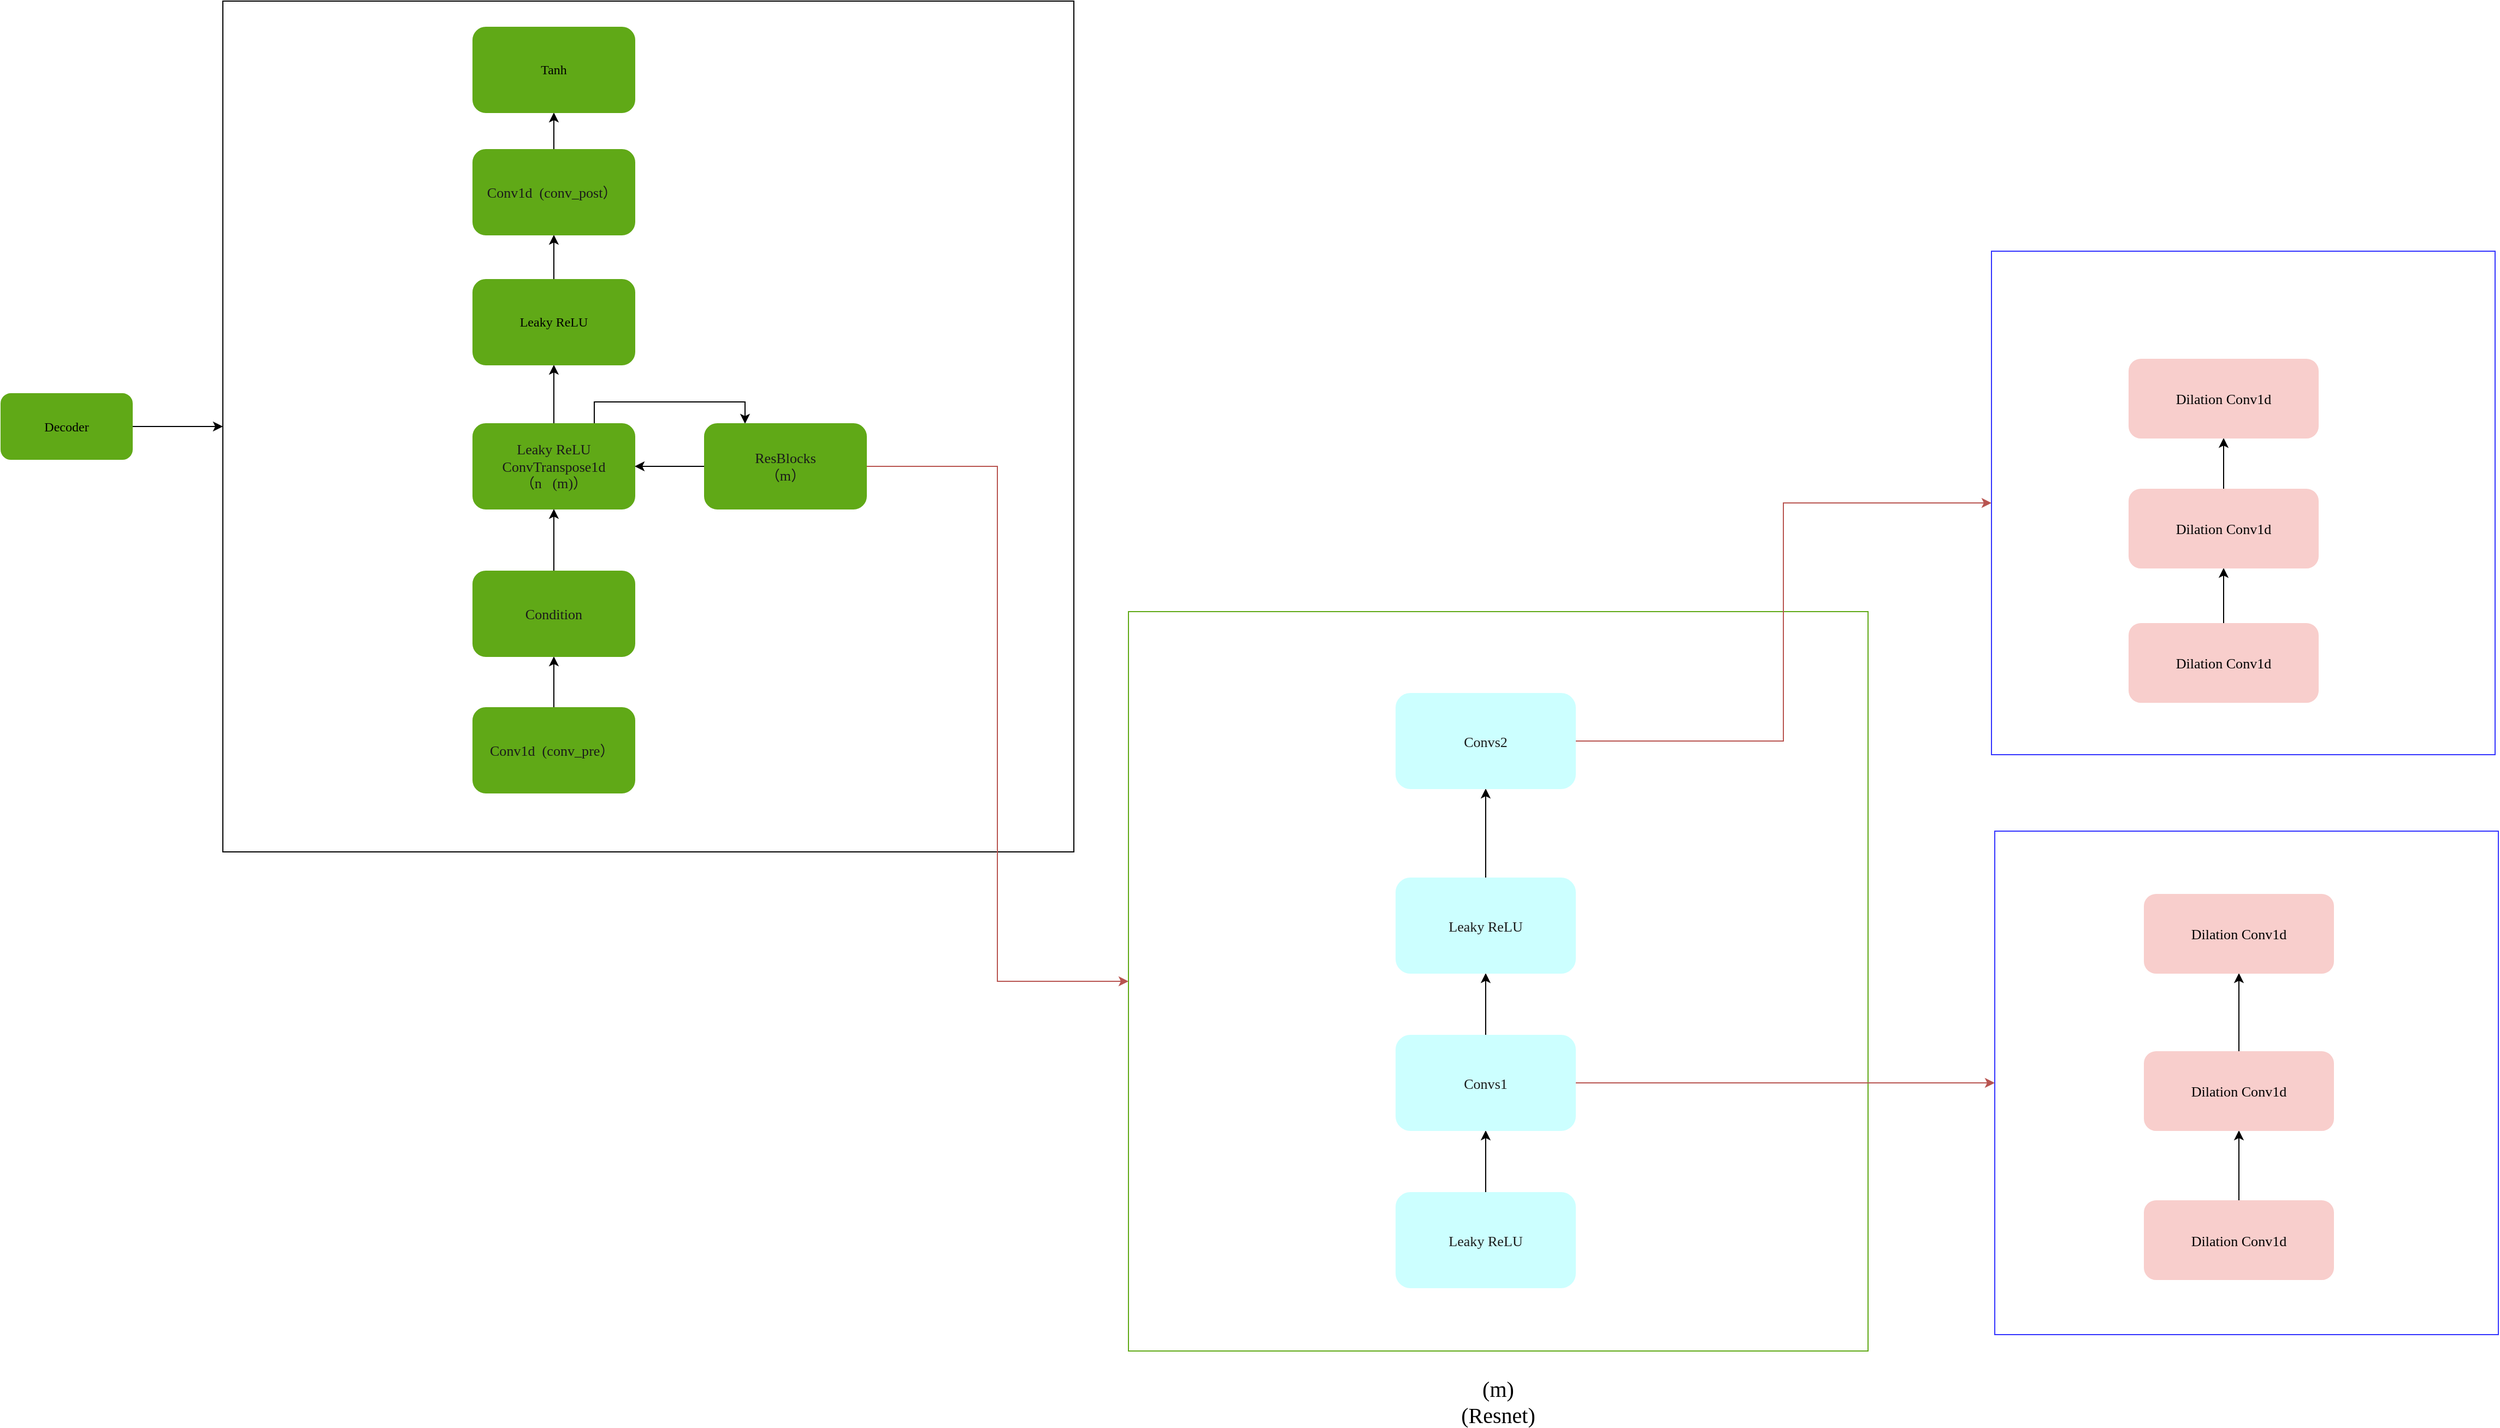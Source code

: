<mxfile version="26.0.3">
  <diagram name="第 1 页" id="CkIfewNj6E18buI_u9qx">
    <mxGraphModel dx="1988" dy="1332" grid="0" gridSize="10" guides="1" tooltips="1" connect="1" arrows="1" fold="1" page="0" pageScale="1" pageWidth="827" pageHeight="1169" math="0" shadow="0">
      <root>
        <mxCell id="0" />
        <mxCell id="1" parent="0" />
        <mxCell id="qLyGLyCVG-CQ-u2aqqx6-3" style="edgeStyle=orthogonalEdgeStyle;rounded=0;orthogonalLoop=1;jettySize=auto;html=1;entryX=0;entryY=0.5;entryDx=0;entryDy=0;" edge="1" parent="1" source="qLyGLyCVG-CQ-u2aqqx6-1" target="qLyGLyCVG-CQ-u2aqqx6-2">
          <mxGeometry relative="1" as="geometry" />
        </mxCell>
        <mxCell id="qLyGLyCVG-CQ-u2aqqx6-1" value="Decoder" style="rounded=1;whiteSpace=wrap;html=1;fillColor=#60A917;fontFamily=Comic Sans MS;strokeColor=#60A917;" vertex="1" parent="1">
          <mxGeometry x="-76" y="234.5" width="120" height="60" as="geometry" />
        </mxCell>
        <mxCell id="qLyGLyCVG-CQ-u2aqqx6-2" value="" style="whiteSpace=wrap;html=1;aspect=fixed;" vertex="1" parent="1">
          <mxGeometry x="127" y="-125" width="779" height="779" as="geometry" />
        </mxCell>
        <mxCell id="qLyGLyCVG-CQ-u2aqqx6-9" style="edgeStyle=orthogonalEdgeStyle;rounded=0;orthogonalLoop=1;jettySize=auto;html=1;" edge="1" parent="1" source="qLyGLyCVG-CQ-u2aqqx6-4" target="qLyGLyCVG-CQ-u2aqqx6-8">
          <mxGeometry relative="1" as="geometry" />
        </mxCell>
        <mxCell id="qLyGLyCVG-CQ-u2aqqx6-4" value="&lt;div&gt;&lt;span style=&quot;background-color: rgb(96, 169, 23); color: rgb(26, 26, 26); font-size: 13.067px;&quot;&gt;Conv1d&amp;nbsp; (conv_pre）&amp;nbsp;&lt;/span&gt;&lt;/div&gt;" style="rounded=1;whiteSpace=wrap;html=1;fontColor=default;fillColor=#60A917;strokeColor=#60A917;fontFamily=Comic Sans MS;" vertex="1" parent="1">
          <mxGeometry x="356" y="522" width="148" height="78" as="geometry" />
        </mxCell>
        <mxCell id="qLyGLyCVG-CQ-u2aqqx6-15" style="edgeStyle=orthogonalEdgeStyle;rounded=0;orthogonalLoop=1;jettySize=auto;html=1;exitX=0.75;exitY=0;exitDx=0;exitDy=0;entryX=0.25;entryY=0;entryDx=0;entryDy=0;" edge="1" parent="1" source="qLyGLyCVG-CQ-u2aqqx6-7" target="qLyGLyCVG-CQ-u2aqqx6-12">
          <mxGeometry relative="1" as="geometry" />
        </mxCell>
        <mxCell id="qLyGLyCVG-CQ-u2aqqx6-17" style="edgeStyle=orthogonalEdgeStyle;rounded=0;orthogonalLoop=1;jettySize=auto;html=1;entryX=0.5;entryY=1;entryDx=0;entryDy=0;" edge="1" parent="1" source="qLyGLyCVG-CQ-u2aqqx6-7" target="qLyGLyCVG-CQ-u2aqqx6-16">
          <mxGeometry relative="1" as="geometry" />
        </mxCell>
        <mxCell id="qLyGLyCVG-CQ-u2aqqx6-7" value="&lt;font face=&quot;Comic Sans MS&quot; color=&quot;#1a1a1a&quot;&gt;&lt;span style=&quot;font-size: 13.067px; background-color: rgb(96, 169, 23);&quot;&gt;Leaky ReLU&lt;br&gt;ConvTranspose1d&lt;br&gt;（n&amp;nbsp; &amp;nbsp;(m)）&lt;/span&gt;&lt;/font&gt;" style="rounded=1;whiteSpace=wrap;html=1;fontColor=default;fillColor=#60A917;strokeColor=#60A917;" vertex="1" parent="1">
          <mxGeometry x="356" y="262" width="148" height="78" as="geometry" />
        </mxCell>
        <mxCell id="qLyGLyCVG-CQ-u2aqqx6-10" style="edgeStyle=orthogonalEdgeStyle;rounded=0;orthogonalLoop=1;jettySize=auto;html=1;" edge="1" parent="1" source="qLyGLyCVG-CQ-u2aqqx6-8" target="qLyGLyCVG-CQ-u2aqqx6-7">
          <mxGeometry relative="1" as="geometry" />
        </mxCell>
        <mxCell id="qLyGLyCVG-CQ-u2aqqx6-8" value="&lt;font color=&quot;#1a1a1a&quot;&gt;&lt;span style=&quot;font-size: 13.067px; background-color: rgb(96, 169, 23);&quot;&gt;Condition&lt;/span&gt;&lt;/font&gt;" style="rounded=1;whiteSpace=wrap;html=1;fontColor=default;fillColor=#60A917;strokeColor=#60A917;fontFamily=Comic Sans MS;" vertex="1" parent="1">
          <mxGeometry x="356" y="397" width="148" height="78" as="geometry" />
        </mxCell>
        <mxCell id="qLyGLyCVG-CQ-u2aqqx6-14" style="edgeStyle=orthogonalEdgeStyle;rounded=0;orthogonalLoop=1;jettySize=auto;html=1;entryX=1;entryY=0.5;entryDx=0;entryDy=0;" edge="1" parent="1" source="qLyGLyCVG-CQ-u2aqqx6-12" target="qLyGLyCVG-CQ-u2aqqx6-7">
          <mxGeometry relative="1" as="geometry" />
        </mxCell>
        <mxCell id="qLyGLyCVG-CQ-u2aqqx6-23" style="edgeStyle=orthogonalEdgeStyle;rounded=0;orthogonalLoop=1;jettySize=auto;html=1;entryX=0;entryY=0.5;entryDx=0;entryDy=0;fillColor=#f8cecc;strokeColor=#b85450;" edge="1" parent="1" source="qLyGLyCVG-CQ-u2aqqx6-12" target="qLyGLyCVG-CQ-u2aqqx6-22">
          <mxGeometry relative="1" as="geometry" />
        </mxCell>
        <mxCell id="qLyGLyCVG-CQ-u2aqqx6-12" value="&lt;font color=&quot;#1a1a1a&quot;&gt;&lt;span style=&quot;font-size: 13.067px; background-color: rgb(96, 169, 23);&quot;&gt;ResBlocks&lt;br&gt;（m）&lt;/span&gt;&lt;/font&gt;" style="rounded=1;whiteSpace=wrap;html=1;fontColor=default;fillColor=#60A917;strokeColor=#60A917;fontFamily=Comic Sans MS;" vertex="1" parent="1">
          <mxGeometry x="568" y="262" width="148" height="78" as="geometry" />
        </mxCell>
        <mxCell id="qLyGLyCVG-CQ-u2aqqx6-19" style="edgeStyle=orthogonalEdgeStyle;rounded=0;orthogonalLoop=1;jettySize=auto;html=1;entryX=0.5;entryY=1;entryDx=0;entryDy=0;" edge="1" parent="1" source="qLyGLyCVG-CQ-u2aqqx6-16" target="qLyGLyCVG-CQ-u2aqqx6-18">
          <mxGeometry relative="1" as="geometry" />
        </mxCell>
        <mxCell id="qLyGLyCVG-CQ-u2aqqx6-16" value="Leaky ReLU" style="rounded=1;whiteSpace=wrap;html=1;fontColor=default;fillColor=#60A917;strokeColor=#60A917;fontFamily=Comic Sans MS;" vertex="1" parent="1">
          <mxGeometry x="356" y="130" width="148" height="78" as="geometry" />
        </mxCell>
        <mxCell id="qLyGLyCVG-CQ-u2aqqx6-21" style="edgeStyle=orthogonalEdgeStyle;rounded=0;orthogonalLoop=1;jettySize=auto;html=1;" edge="1" parent="1" source="qLyGLyCVG-CQ-u2aqqx6-18" target="qLyGLyCVG-CQ-u2aqqx6-20">
          <mxGeometry relative="1" as="geometry" />
        </mxCell>
        <mxCell id="qLyGLyCVG-CQ-u2aqqx6-18" value="&lt;div&gt;&lt;span style=&quot;background-color: rgb(96, 169, 23); color: rgb(26, 26, 26); font-size: 13.067px;&quot;&gt;Conv1d&amp;nbsp; (conv_post）&amp;nbsp;&lt;/span&gt;&lt;/div&gt;" style="rounded=1;whiteSpace=wrap;html=1;fontColor=default;fillColor=#60A917;strokeColor=#60A917;fontFamily=Comic Sans MS;" vertex="1" parent="1">
          <mxGeometry x="356" y="11" width="148" height="78" as="geometry" />
        </mxCell>
        <mxCell id="qLyGLyCVG-CQ-u2aqqx6-20" value="Tanh" style="rounded=1;whiteSpace=wrap;html=1;fontColor=default;fillColor=#60A917;strokeColor=#60A917;fontFamily=Comic Sans MS;" vertex="1" parent="1">
          <mxGeometry x="356" y="-101" width="148" height="78" as="geometry" />
        </mxCell>
        <mxCell id="qLyGLyCVG-CQ-u2aqqx6-22" value="&lt;div&gt;&lt;font&gt;&lt;br&gt;&lt;/font&gt;&lt;/div&gt;&lt;div&gt;&lt;font&gt;&lt;br&gt;&lt;/font&gt;&lt;/div&gt;&lt;div&gt;&lt;font&gt;&lt;br&gt;&lt;/font&gt;&lt;/div&gt;&lt;div&gt;&lt;font&gt;&lt;br&gt;&lt;/font&gt;&lt;/div&gt;&lt;div&gt;&lt;font&gt;&lt;br&gt;&lt;/font&gt;&lt;/div&gt;&lt;div&gt;&lt;font&gt;&lt;br&gt;&lt;/font&gt;&lt;/div&gt;&lt;div&gt;&lt;font&gt;&lt;br&gt;&lt;/font&gt;&lt;/div&gt;&lt;div&gt;&lt;font&gt;&lt;br&gt;&lt;/font&gt;&lt;/div&gt;&lt;div&gt;&lt;font&gt;&lt;br&gt;&lt;/font&gt;&lt;/div&gt;&lt;div&gt;&lt;font&gt;&lt;br&gt;&lt;/font&gt;&lt;/div&gt;&lt;div&gt;&lt;font&gt;&lt;br&gt;&lt;/font&gt;&lt;/div&gt;&lt;div&gt;&lt;font&gt;&lt;br&gt;&lt;/font&gt;&lt;/div&gt;&lt;div&gt;&lt;font&gt;&lt;br&gt;&lt;/font&gt;&lt;/div&gt;&lt;div&gt;&lt;font&gt;&lt;br&gt;&lt;/font&gt;&lt;/div&gt;&lt;div&gt;&lt;font&gt;&lt;br&gt;&lt;/font&gt;&lt;/div&gt;&lt;div&gt;&lt;font&gt;&lt;br&gt;&lt;/font&gt;&lt;/div&gt;&lt;div&gt;&lt;font&gt;&lt;br&gt;&lt;/font&gt;&lt;/div&gt;&lt;div&gt;&lt;font&gt;&lt;br&gt;&lt;/font&gt;&lt;/div&gt;&lt;div&gt;&lt;font&gt;&lt;br&gt;&lt;/font&gt;&lt;/div&gt;&lt;div&gt;&lt;font&gt;&lt;br&gt;&lt;/font&gt;&lt;/div&gt;&lt;div&gt;&lt;font&gt;&lt;br&gt;&lt;/font&gt;&lt;/div&gt;&lt;div&gt;&lt;font&gt;&lt;br&gt;&lt;/font&gt;&lt;/div&gt;&lt;div&gt;&lt;font&gt;&lt;br&gt;&lt;/font&gt;&lt;/div&gt;&lt;div&gt;&lt;font&gt;&lt;br&gt;&lt;/font&gt;&lt;/div&gt;&lt;div&gt;&lt;font&gt;&lt;br&gt;&lt;/font&gt;&lt;/div&gt;&lt;div&gt;&lt;font&gt;&lt;br&gt;&lt;/font&gt;&lt;/div&gt;&lt;div&gt;&lt;font&gt;&lt;br&gt;&lt;/font&gt;&lt;/div&gt;&lt;div&gt;&lt;font&gt;&lt;br&gt;&lt;/font&gt;&lt;/div&gt;&lt;div&gt;&lt;font&gt;&lt;br&gt;&lt;/font&gt;&lt;/div&gt;&lt;div&gt;&lt;font&gt;&lt;br&gt;&lt;/font&gt;&lt;/div&gt;&lt;div&gt;&lt;font&gt;&lt;br&gt;&lt;/font&gt;&lt;/div&gt;&lt;div&gt;&lt;font&gt;&lt;br&gt;&lt;/font&gt;&lt;/div&gt;&lt;div&gt;&lt;font&gt;(m)&lt;/font&gt;&lt;/div&gt;&lt;div&gt;&lt;font&gt;(Resnet)&lt;/font&gt;&lt;/div&gt;" style="whiteSpace=wrap;html=1;aspect=fixed;strokeColor=#60A917;fontFamily=Comic Sans MS;fontSize=20;" vertex="1" parent="1">
          <mxGeometry x="956" y="434" width="677" height="677" as="geometry" />
        </mxCell>
        <mxCell id="qLyGLyCVG-CQ-u2aqqx6-27" style="edgeStyle=orthogonalEdgeStyle;rounded=0;orthogonalLoop=1;jettySize=auto;html=1;" edge="1" parent="1" source="qLyGLyCVG-CQ-u2aqqx6-24" target="qLyGLyCVG-CQ-u2aqqx6-26">
          <mxGeometry relative="1" as="geometry" />
        </mxCell>
        <mxCell id="qLyGLyCVG-CQ-u2aqqx6-24" value="&lt;div style=&quot;&quot;&gt;&lt;div style=&quot;font-size: 9.8pt;&quot;&gt;Leaky ReLU&lt;/div&gt;&lt;/div&gt;" style="rounded=1;whiteSpace=wrap;html=1;fontColor=#1A1A1A;labelBackgroundColor=#CCFFFF;strokeColor=#CCFFFF;fillColor=#CCFFFF;fontFamily=Comic Sans MS;" vertex="1" parent="1">
          <mxGeometry x="1201" y="966" width="164" height="87" as="geometry" />
        </mxCell>
        <mxCell id="qLyGLyCVG-CQ-u2aqqx6-29" style="edgeStyle=orthogonalEdgeStyle;rounded=0;orthogonalLoop=1;jettySize=auto;html=1;entryX=0.5;entryY=1;entryDx=0;entryDy=0;" edge="1" parent="1" source="qLyGLyCVG-CQ-u2aqqx6-26" target="qLyGLyCVG-CQ-u2aqqx6-28">
          <mxGeometry relative="1" as="geometry" />
        </mxCell>
        <mxCell id="qLyGLyCVG-CQ-u2aqqx6-34" style="edgeStyle=orthogonalEdgeStyle;rounded=0;orthogonalLoop=1;jettySize=auto;html=1;fillColor=#f8cecc;strokeColor=#b85450;" edge="1" parent="1" source="qLyGLyCVG-CQ-u2aqqx6-26" target="qLyGLyCVG-CQ-u2aqqx6-33">
          <mxGeometry relative="1" as="geometry" />
        </mxCell>
        <mxCell id="qLyGLyCVG-CQ-u2aqqx6-26" value="&lt;div style=&quot;&quot;&gt;&lt;div style=&quot;font-size: 9.8pt;&quot;&gt;Convs1&lt;/div&gt;&lt;/div&gt;" style="rounded=1;whiteSpace=wrap;html=1;fontColor=#1A1A1A;labelBackgroundColor=#CCFFFF;strokeColor=#CCFFFF;fillColor=#CCFFFF;fontFamily=Comic Sans MS;" vertex="1" parent="1">
          <mxGeometry x="1201" y="822" width="164" height="87" as="geometry" />
        </mxCell>
        <mxCell id="qLyGLyCVG-CQ-u2aqqx6-31" style="edgeStyle=orthogonalEdgeStyle;rounded=0;orthogonalLoop=1;jettySize=auto;html=1;entryX=0.5;entryY=1;entryDx=0;entryDy=0;" edge="1" parent="1" source="qLyGLyCVG-CQ-u2aqqx6-28" target="qLyGLyCVG-CQ-u2aqqx6-30">
          <mxGeometry relative="1" as="geometry" />
        </mxCell>
        <mxCell id="qLyGLyCVG-CQ-u2aqqx6-28" value="&lt;div style=&quot;&quot;&gt;&lt;div style=&quot;font-size: 9.8pt;&quot;&gt;Leaky ReLU&lt;/div&gt;&lt;/div&gt;" style="rounded=1;whiteSpace=wrap;html=1;fontColor=#1A1A1A;labelBackgroundColor=#CCFFFF;strokeColor=#CCFFFF;fillColor=#CCFFFF;fontFamily=Comic Sans MS;" vertex="1" parent="1">
          <mxGeometry x="1201" y="678" width="164" height="87" as="geometry" />
        </mxCell>
        <mxCell id="qLyGLyCVG-CQ-u2aqqx6-43" style="edgeStyle=orthogonalEdgeStyle;rounded=0;orthogonalLoop=1;jettySize=auto;html=1;fillColor=#f8cecc;strokeColor=#b85450;" edge="1" parent="1" source="qLyGLyCVG-CQ-u2aqqx6-30" target="qLyGLyCVG-CQ-u2aqqx6-41">
          <mxGeometry relative="1" as="geometry" />
        </mxCell>
        <mxCell id="qLyGLyCVG-CQ-u2aqqx6-30" value="&lt;div style=&quot;&quot;&gt;&lt;div style=&quot;font-size: 9.8pt;&quot;&gt;Convs2&lt;/div&gt;&lt;/div&gt;" style="rounded=1;whiteSpace=wrap;html=1;fontColor=#1A1A1A;labelBackgroundColor=#CCFFFF;strokeColor=#CCFFFF;fillColor=#CCFFFF;fontFamily=Comic Sans MS;" vertex="1" parent="1">
          <mxGeometry x="1201" y="509" width="164" height="87" as="geometry" />
        </mxCell>
        <mxCell id="qLyGLyCVG-CQ-u2aqqx6-33" value="" style="whiteSpace=wrap;html=1;aspect=fixed;strokeColor=#3333FF;" vertex="1" parent="1">
          <mxGeometry x="1749" y="635" width="461" height="461" as="geometry" />
        </mxCell>
        <mxCell id="qLyGLyCVG-CQ-u2aqqx6-39" style="edgeStyle=orthogonalEdgeStyle;rounded=0;orthogonalLoop=1;jettySize=auto;html=1;entryX=0.5;entryY=1;entryDx=0;entryDy=0;" edge="1" parent="1" source="qLyGLyCVG-CQ-u2aqqx6-35" target="qLyGLyCVG-CQ-u2aqqx6-36">
          <mxGeometry relative="1" as="geometry" />
        </mxCell>
        <mxCell id="qLyGLyCVG-CQ-u2aqqx6-35" value="&lt;div style=&quot;&quot;&gt;&lt;div style=&quot;font-size: 9.8pt;&quot;&gt;Dilation Conv1d&lt;/div&gt;&lt;/div&gt;" style="rounded=1;whiteSpace=wrap;html=1;labelBackgroundColor=#F8CECC;strokeColor=#F8CECC;fillColor=#F8CECC;fontFamily=Comic Sans MS;" vertex="1" parent="1">
          <mxGeometry x="1886" y="973.5" width="173" height="72" as="geometry" />
        </mxCell>
        <mxCell id="qLyGLyCVG-CQ-u2aqqx6-40" style="edgeStyle=orthogonalEdgeStyle;rounded=0;orthogonalLoop=1;jettySize=auto;html=1;entryX=0.5;entryY=1;entryDx=0;entryDy=0;" edge="1" parent="1" source="qLyGLyCVG-CQ-u2aqqx6-36" target="qLyGLyCVG-CQ-u2aqqx6-37">
          <mxGeometry relative="1" as="geometry" />
        </mxCell>
        <mxCell id="qLyGLyCVG-CQ-u2aqqx6-36" value="&lt;div style=&quot;&quot;&gt;&lt;div style=&quot;font-size: 9.8pt;&quot;&gt;Dilation Conv1d&lt;/div&gt;&lt;/div&gt;" style="rounded=1;whiteSpace=wrap;html=1;labelBackgroundColor=#F8CECC;strokeColor=#F8CECC;fillColor=#F8CECC;fontFamily=Comic Sans MS;" vertex="1" parent="1">
          <mxGeometry x="1886" y="837" width="173" height="72" as="geometry" />
        </mxCell>
        <mxCell id="qLyGLyCVG-CQ-u2aqqx6-37" value="&lt;div style=&quot;&quot;&gt;&lt;div style=&quot;font-size: 9.8pt;&quot;&gt;Dilation Conv1d&lt;/div&gt;&lt;/div&gt;" style="rounded=1;whiteSpace=wrap;html=1;labelBackgroundColor=#F8CECC;strokeColor=#F8CECC;fillColor=#F8CECC;fontFamily=Comic Sans MS;" vertex="1" parent="1">
          <mxGeometry x="1886" y="693" width="173" height="72" as="geometry" />
        </mxCell>
        <mxCell id="qLyGLyCVG-CQ-u2aqqx6-41" value="" style="whiteSpace=wrap;html=1;aspect=fixed;strokeColor=#3333FF;" vertex="1" parent="1">
          <mxGeometry x="1746" y="104" width="461" height="461" as="geometry" />
        </mxCell>
        <mxCell id="qLyGLyCVG-CQ-u2aqqx6-47" style="edgeStyle=orthogonalEdgeStyle;rounded=0;orthogonalLoop=1;jettySize=auto;html=1;" edge="1" parent="1" source="qLyGLyCVG-CQ-u2aqqx6-42" target="qLyGLyCVG-CQ-u2aqqx6-44">
          <mxGeometry relative="1" as="geometry" />
        </mxCell>
        <mxCell id="qLyGLyCVG-CQ-u2aqqx6-42" value="&lt;div style=&quot;&quot;&gt;&lt;div style=&quot;font-size: 9.8pt;&quot;&gt;Dilation Conv1d&lt;/div&gt;&lt;/div&gt;" style="rounded=1;whiteSpace=wrap;html=1;labelBackgroundColor=#F8CECC;strokeColor=#F8CECC;fillColor=#F8CECC;fontFamily=Comic Sans MS;" vertex="1" parent="1">
          <mxGeometry x="1872" y="445" width="173" height="72" as="geometry" />
        </mxCell>
        <mxCell id="qLyGLyCVG-CQ-u2aqqx6-48" style="edgeStyle=orthogonalEdgeStyle;rounded=0;orthogonalLoop=1;jettySize=auto;html=1;" edge="1" parent="1" source="qLyGLyCVG-CQ-u2aqqx6-44" target="qLyGLyCVG-CQ-u2aqqx6-45">
          <mxGeometry relative="1" as="geometry" />
        </mxCell>
        <mxCell id="qLyGLyCVG-CQ-u2aqqx6-44" value="&lt;div style=&quot;&quot;&gt;&lt;div style=&quot;font-size: 9.8pt;&quot;&gt;Dilation Conv1d&lt;/div&gt;&lt;/div&gt;" style="rounded=1;whiteSpace=wrap;html=1;labelBackgroundColor=#F8CECC;strokeColor=#F8CECC;fillColor=#F8CECC;fontFamily=Comic Sans MS;" vertex="1" parent="1">
          <mxGeometry x="1872" y="322" width="173" height="72" as="geometry" />
        </mxCell>
        <mxCell id="qLyGLyCVG-CQ-u2aqqx6-45" value="&lt;div style=&quot;&quot;&gt;&lt;div style=&quot;font-size: 9.8pt;&quot;&gt;Dilation Conv1d&lt;/div&gt;&lt;/div&gt;" style="rounded=1;whiteSpace=wrap;html=1;labelBackgroundColor=#F8CECC;strokeColor=#F8CECC;fillColor=#F8CECC;fontFamily=Comic Sans MS;" vertex="1" parent="1">
          <mxGeometry x="1872" y="203" width="173" height="72" as="geometry" />
        </mxCell>
      </root>
    </mxGraphModel>
  </diagram>
</mxfile>
